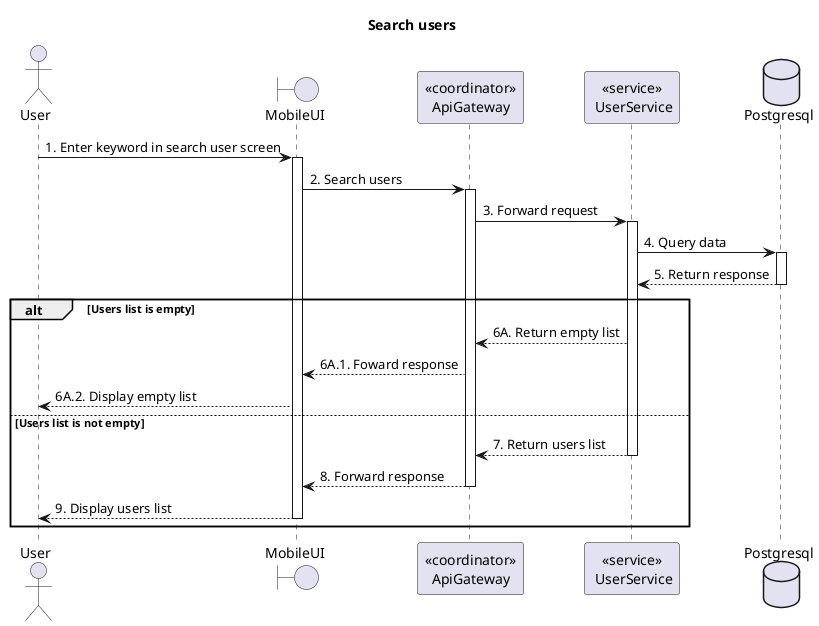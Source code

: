 @startuml Sequence
title "Search users"
' Style section
<style>
  sequenceDiagram {
    reference {
      BackGroundColor white
    }
}
</style>

actor User
boundary MobileUI
participant "<<coordinator>>\nApiGateway" as ApiGateway
participant "<<service>>\n UserService" as UserService
database Postgresql

User -> MobileUI ++: 1. Enter keyword in search user screen

MobileUI -> ApiGateway ++: 2. Search users
ApiGateway -> UserService ++: 3. Forward request
UserService -> Postgresql ++: 4. Query data
UserService <-- Postgresql--: 5. Return response

alt Users list is empty
    ApiGateway <-- UserService: 6A. Return empty list
    MobileUI <-- ApiGateway: 6A.1. Foward response
    User <-- MobileUI: 6A.2. Display empty list
else Users list is not empty
    ApiGateway <-- UserService--: 7. Return users list
    MobileUI <-- ApiGateway--: 8. Forward response
    User <-- MobileUI--: 9. Display users list
end alt

@enduml